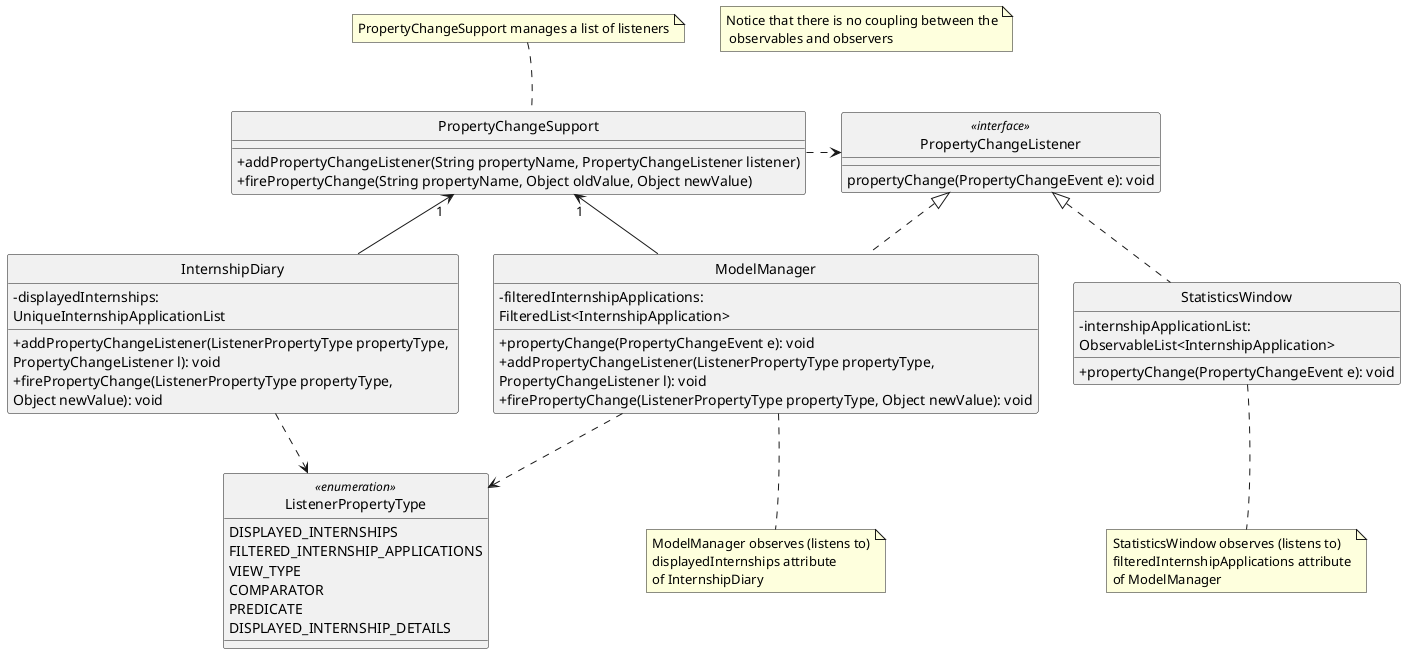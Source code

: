 @startuml

hide circle
skinparam classAttributeIconSize 0

'package Model <<Rectangle>> {
'    class InternshipDiary
'    class ModelManager
'    enum ListenerPropertyType
'}
'
'package UI <<Rectangle>> {
'    class StatisticsWindow
'}

note "PropertyChangeSupport manages a list of listeners" as manageListeners
PropertyChangeSupport .up[hidden]. manageListeners
PropertyChangeSupport .up. manageListeners

note "ModelManager observes (listens to)\ndisplayedInternships attribute\nof InternshipDiary" as modelManagerObserves
modelManagerObserves .up[hidden]. ModelManager
modelManagerObserves .up. ModelManager

note "StatisticsWindow observes (listens to)\nfilteredInternshipApplications attribute\nof ModelManager" as statisticsWindowObserves
statisticsWindowObserves .up[hidden]. StatisticsWindow
statisticsWindowObserves .up. StatisticsWindow

note "Notice that there is no coupling between the\n observables and observers" as N1

Class InternshipDiary {
    - displayedInternships: \nUniqueInternshipApplicationList
    + addPropertyChangeListener(ListenerPropertyType propertyType, \nPropertyChangeListener l): void
    + firePropertyChange(ListenerPropertyType propertyType, \nObject newValue): void
}

Class ModelManager implements PropertyChangeListener {
    - filteredInternshipApplications: \nFilteredList<InternshipApplication>
    + propertyChange(PropertyChangeEvent e): void
    + addPropertyChangeListener(ListenerPropertyType propertyType, \nPropertyChangeListener l): void
    + firePropertyChange(ListenerPropertyType propertyType, Object newValue): void
'    - refreshFilteredInternshipApplications(Object newInternshipApplications)
'    - fireAllPropertyChanges(): void
}

Class StatisticsWindow implements PropertyChangeListener {
    - internshipApplicationList: \nObservableList<InternshipApplication>
    + propertyChange(PropertyChangeEvent e): void
}

class PropertyChangeListener <<interface>> {
    propertyChange(PropertyChangeEvent e): void
}

class PropertyChangeSupport {
    + addPropertyChangeListener(String propertyName, PropertyChangeListener listener)
    + firePropertyChange(String propertyName, Object oldValue, Object newValue)
}

InternshipDiary -up-> "1" PropertyChangeSupport
ModelManager -up-> "1" PropertyChangeSupport

PropertyChangeSupport .right.> PropertyChangeListener

enum ListenerPropertyType <<enumeration>> {
    DISPLAYED_INTERNSHIPS
    FILTERED_INTERNSHIP_APPLICATIONS
    VIEW_TYPE
    COMPARATOR
    PREDICATE
    DISPLAYED_INTERNSHIP_DETAILS
}

InternshipDiary ..> ListenerPropertyType
ModelManager ..> ListenerPropertyType

'StatisticsWindow -left- ModelManager: observes\n (listens to) >

'ModelManager -left- InternshipDiary: observes\n (listens to) >

'        logic.addPropertyChangeListener(FILTERED_INTERNSHIP_APPLICATIONS, internshipApplicationListPanel);
'        logic.addPropertyChangeListener(FILTERED_INTERNSHIP_APPLICATIONS, statisticsWindow);
'        logic.addPropertyChangeListener(FILTERED_INTERNSHIP_APPLICATIONS, statisticsBarFooter);
'        logic.addPropertyChangeListener(COMPARATOR, comparatorDisplayFooter);
'        logic.addPropertyChangeListener(PREDICATE, predicateDisplayFooter);
'        logic.addPropertyChangeListener(PREDICATE, internshipApplicationDetailSetter);
'        logic.addPropertyChangeListener(VIEW_TYPE, viewDisplayFooter);
'        logic.addPropertyChangeListener(DISPLAYED_INTERNSHIP_DETAIL, internshipApplicationDetailSetter);



@enduml
